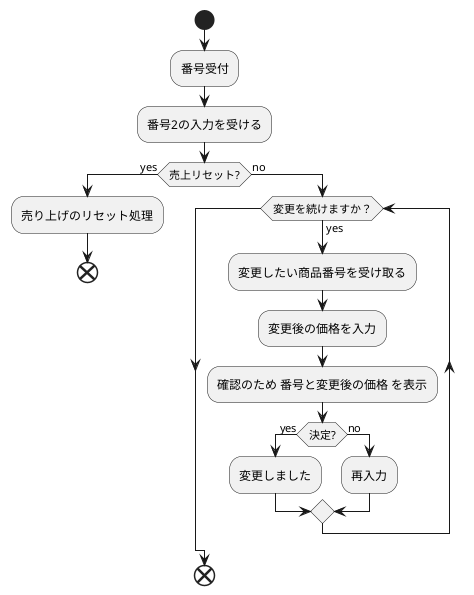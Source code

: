 @startuml タイトル
start
:番号受付;
:番号2の入力を受ける;

if (売上リセット?) then (yes)
    :売り上げのリセット処理;
    end
else (no)
    while (変更を続けますか？) is (yes)
        :変更したい商品番号を受け取る;
        :変更後の価格を入力;
        :確認のため 番号と変更後の価格 を表示;

        if (決定?) then (yes)
            :変更しました;
        else (no)
            :再入力;
        endif
    endwhile 
endif

end
@enduml